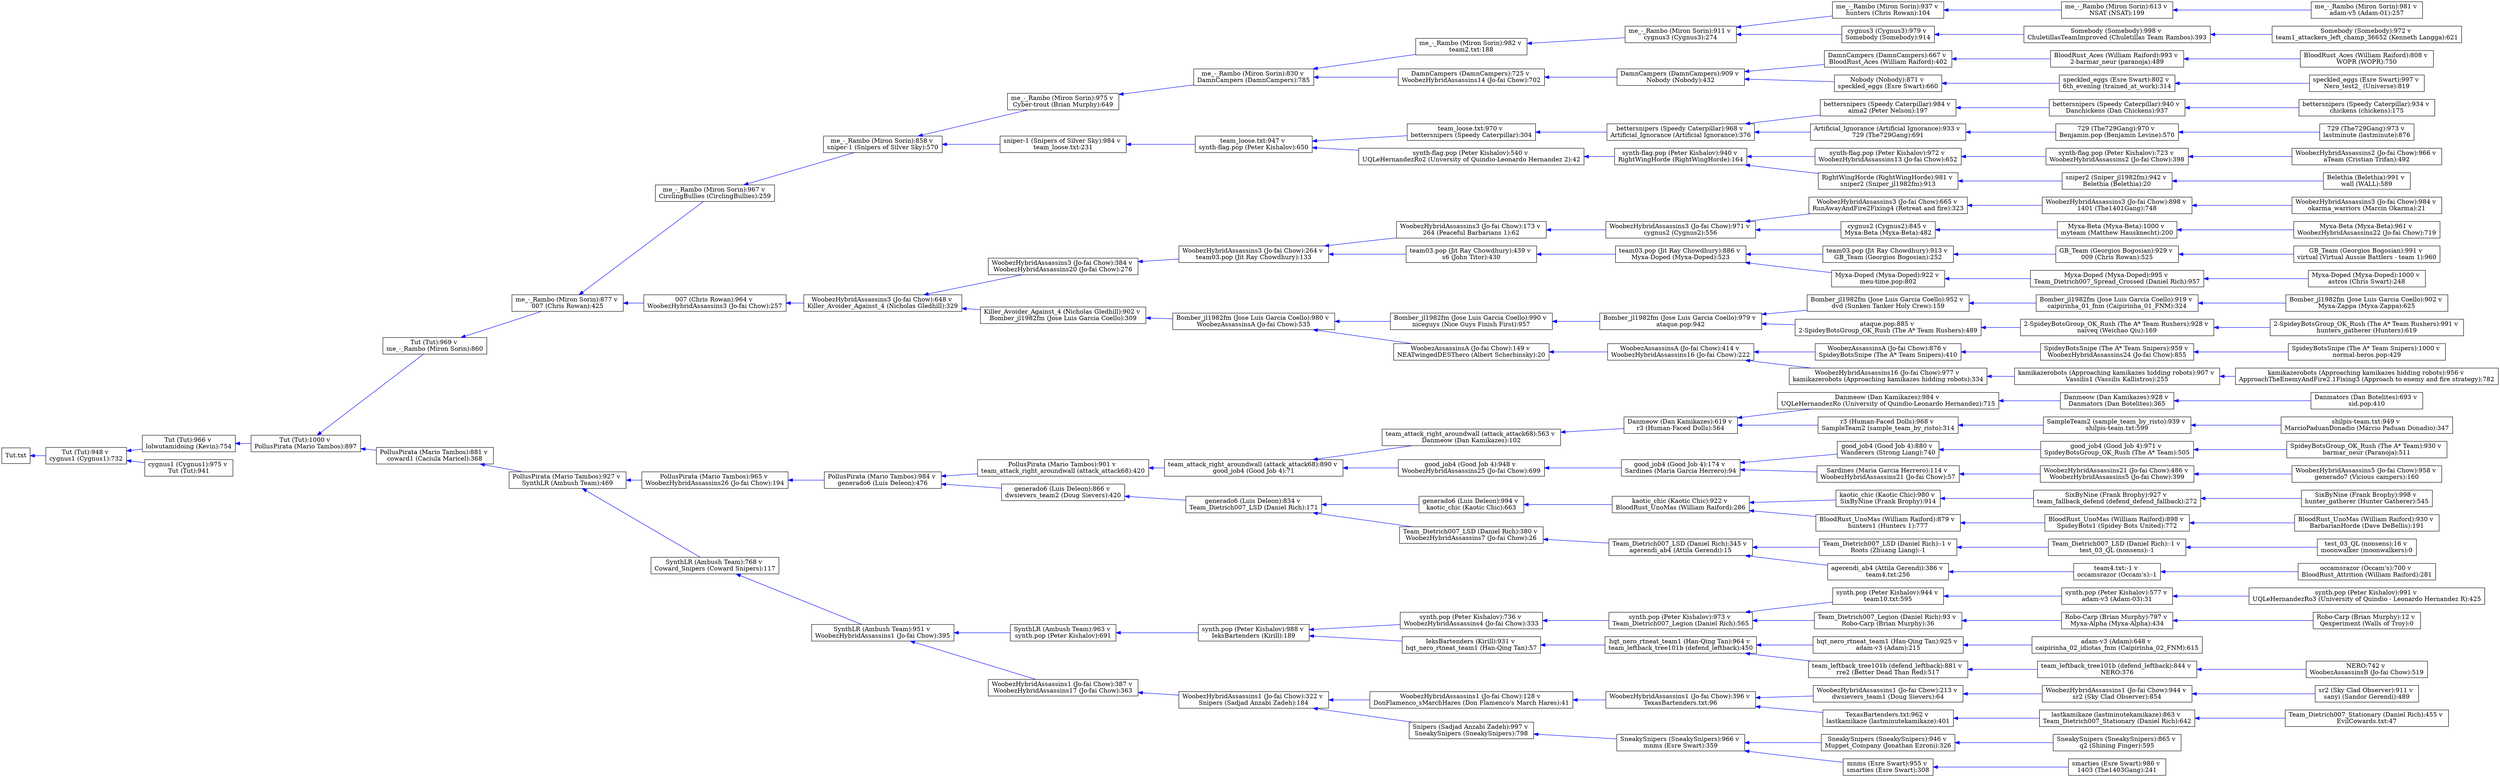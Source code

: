 digraph opennero_tourney_2011_losers {
  rankdir=RL;
node [ shape = box, label = "Tut (Tut):948 v \ncygnus1 (Cygnus1):732" ] 157;
node [ shape = box, label = "Tut.txt" ] 158;
157->158 [color=blue];
node [ shape = box, label = "Tut (Tut):966 v \nlolwutamidoing (Kevin):754" ] 159;
159->157 [color=blue];
node [ shape = box, label = "Tut (Tut):1000 v \nPollusPirata (Mario Tambos):897" ] 160;
160->159 [color=blue];
node [ shape = box, label = "Tut (Tut):969 v \nme_-_Rambo (Miron Sorin):860" ] 161;
161->160 [color=blue];
node [ shape = box, label = "me_-_Rambo (Miron Sorin):877 v \n007 (Chris Rowan):425" ] 162;
162->161 [color=blue];
node [ shape = box, label = "me_-_Rambo (Miron Sorin):967 v \nCirclingBullies (CirclingBullies):259" ] 163;
163->162 [color=blue];
node [ shape = box, label = "me_-_Rambo (Miron Sorin):858 v \nsniper-1 (Snipers of Silver Sky):570" ] 164;
164->163 [color=blue];
node [ shape = box, label = "me_-_Rambo (Miron Sorin):975 v \nCyber-trout (Brian Murphy):649" ] 165;
165->164 [color=blue];
node [ shape = box, label = "me_-_Rambo (Miron Sorin):830 v \nDamnCampers (DamnCampers):785" ] 166;
166->165 [color=blue];
node [ shape = box, label = "me_-_Rambo (Miron Sorin):982 v \nteam2.txt:188" ] 167;
167->166 [color=blue];
node [ shape = box, label = "me_-_Rambo (Miron Sorin):911 v \ncygnus3 (Cygnus3):274" ] 168;
168->167 [color=blue];
node [ shape = box, label = "me_-_Rambo (Miron Sorin):937 v \nhunters (Chris Rowan):104" ] 169;
169->168 [color=blue];
node [ shape = box, label = "me_-_Rambo (Miron Sorin):613 v \nNSAT (NSAT):199" ] 170;
170->169 [color=blue];
node [ shape = box, label = "me_-_Rambo (Miron Sorin):981 v \nadam-v5 (Adam-01):257" ] 171;
171->170 [color=blue];
node [ shape = box, label = "cygnus3 (Cygnus3):979 v \nSomebody (Somebody):914" ] 172;
172->168 [color=blue];
node [ shape = box, label = "Somebody (Somebody):998 v \nChuletillasTeamImproved (Chuletillas Team Rambos):393" ] 173;
173->172 [color=blue];
node [ shape = box, label = "Somebody (Somebody):972 v \nteam1_attackers_left_champ_36652 (Kenneth Langga):621" ] 174;
174->173 [color=blue];
node [ shape = box, label = "DamnCampers (DamnCampers):725 v \nWoobezHybridAssassins14 (Jo-fai Chow):702" ] 175;
175->166 [color=blue];
node [ shape = box, label = "DamnCampers (DamnCampers):909 v \nNobody (Nobody):432" ] 176;
176->175 [color=blue];
node [ shape = box, label = "DamnCampers (DamnCampers):667 v \nBloodRust_Aces (William Raiford):402" ] 177;
177->176 [color=blue];
node [ shape = box, label = "BloodRust_Aces (William Raiford):993 v \n2-barmar_neur (paranoja):489" ] 178;
178->177 [color=blue];
node [ shape = box, label = "BloodRust_Aces (William Raiford):808 v \nWOPR (WOPR):750" ] 179;
179->178 [color=blue];
node [ shape = box, label = "Nobody (Nobody):871 v \nspeckled_eggs (Esre Swart):660" ] 180;
180->176 [color=blue];
node [ shape = box, label = "speckled_eggs (Esre Swart):802 v \n6th_evening (trained_at_work):314" ] 181;
181->180 [color=blue];
node [ shape = box, label = "speckled_eggs (Esre Swart):997 v \nNero_test2_ (Universe):819" ] 182;
182->181 [color=blue];
node [ shape = box, label = "sniper-1 (Snipers of Silver Sky):984 v \nteam_loose.txt:231" ] 183;
183->164 [color=blue];
node [ shape = box, label = "team_loose.txt:947 v \nsynth-flag.pop (Peter Kishalov):650" ] 184;
184->183 [color=blue];
node [ shape = box, label = "team_loose.txt:970 v \nbettersnipers (Speedy Caterpillar):304" ] 185;
185->184 [color=blue];
node [ shape = box, label = "bettersnipers (Speedy Caterpillar):968 v \nArtificial_Ignorance (Artificial Ignorance):376" ] 186;
186->185 [color=blue];
node [ shape = box, label = "bettersnipers (Speedy Caterpillar):984 v \naima2 (Peter Nelson):197" ] 187;
187->186 [color=blue];
node [ shape = box, label = "bettersnipers (Speedy Caterpillar):940 v \nDanchickens (Dan Chickens):937" ] 188;
188->187 [color=blue];
node [ shape = box, label = "bettersnipers (Speedy Caterpillar):934 v \nchickens (chickens):175" ] 189;
189->188 [color=blue];
node [ shape = box, label = "Artificial_Ignorance (Artificial Ignorance):933 v \n729 (The729Gang):691" ] 190;
190->186 [color=blue];
node [ shape = box, label = "729 (The729Gang):970 v \nBenjamin.pop (Benjamin Levine):570" ] 191;
191->190 [color=blue];
node [ shape = box, label = "729 (The729Gang):973 v \nlastminute (lastminute):876" ] 192;
192->191 [color=blue];
node [ shape = box, label = "synth-flag.pop (Peter Kishalov):540 v \nUQLeHernandezRo2 (Unversity of Quindio-Leonardo Hernandez 2):42" ] 193;
193->184 [color=blue];
node [ shape = box, label = "synth-flag.pop (Peter Kishalov):940 v \nRightWingHorde (RightWingHorde):164" ] 194;
194->193 [color=blue];
node [ shape = box, label = "synth-flag.pop (Peter Kishalov):972 v \nWoobezHybridAssassins13 (Jo-fai Chow):652" ] 195;
195->194 [color=blue];
node [ shape = box, label = "synth-flag.pop (Peter Kishalov):723 v \nWoobezHybridAssassins2 (Jo-fai Chow):398" ] 196;
196->195 [color=blue];
node [ shape = box, label = "WoobezHybridAssassins2 (Jo-fai Chow):966 v \naTeam (Cristian Trifan):492" ] 197;
197->196 [color=blue];
node [ shape = box, label = "RightWingHorde (RightWingHorde):981 v \nsniper2 (Sniper_jl1982fm):913" ] 198;
198->194 [color=blue];
node [ shape = box, label = "sniper2 (Sniper_jl1982fm):942 v \nBelethia (Belethia):20" ] 199;
199->198 [color=blue];
node [ shape = box, label = "Belethia (Belethia):991 v \nwall (WALL):589" ] 200;
200->199 [color=blue];
node [ shape = box, label = "007 (Chris Rowan):964 v \nWoobezHybridAssassins3 (Jo-fai Chow):257" ] 201;
201->162 [color=blue];
node [ shape = box, label = "WoobezHybridAssassins3 (Jo-fai Chow):648 v \nKiller_Avoider_Against_4 (Nicholas Gledhill):329" ] 202;
202->201 [color=blue];
node [ shape = box, label = "WoobezHybridAssassins3 (Jo-fai Chow):384 v \nWoobezHybridAssassins20 (Jo-fai Chow):276" ] 203;
203->202 [color=blue];
node [ shape = box, label = "WoobezHybridAssassins3 (Jo-fai Chow):264 v \nteam03.pop (Jit Ray Chowdhury):133" ] 204;
204->203 [color=blue];
node [ shape = box, label = "WoobezHybridAssassins3 (Jo-fai Chow):173 v \n264 (Peaceful Barbarians 1):62" ] 205;
205->204 [color=blue];
node [ shape = box, label = "WoobezHybridAssassins3 (Jo-fai Chow):971 v \ncygnus2 (Cygnus2):556" ] 206;
206->205 [color=blue];
node [ shape = box, label = "WoobezHybridAssassins3 (Jo-fai Chow):665 v \nRunAwayAndFire2Fixing4 (Retreat and fire):323" ] 207;
207->206 [color=blue];
node [ shape = box, label = "WoobezHybridAssassins3 (Jo-fai Chow):898 v \n1401 (The1401Gang):748" ] 208;
208->207 [color=blue];
node [ shape = box, label = "WoobezHybridAssassins3 (Jo-fai Chow):984 v \nokarma_warriors (Marcin Okarma):21" ] 209;
209->208 [color=blue];
node [ shape = box, label = "cygnus2 (Cygnus2):845 v \nMyxa-Beta (Myxa-Beta):482" ] 210;
210->206 [color=blue];
node [ shape = box, label = "Myxa-Beta (Myxa-Beta):1000 v \nmyteam (Matthew Hausknecht):200" ] 211;
211->210 [color=blue];
node [ shape = box, label = "Myxa-Beta (Myxa-Beta):961 v \nWoobezHybridAssassins22 (Jo-fai Chow):719" ] 212;
212->211 [color=blue];
node [ shape = box, label = "team03.pop (Jit Ray Chowdhury):439 v \ns6 (John Titor):430" ] 213;
213->204 [color=blue];
node [ shape = box, label = "team03.pop (Jit Ray Chowdhury):886 v \nMyxa-Doped (Myxa-Doped):523" ] 214;
214->213 [color=blue];
node [ shape = box, label = "team03.pop (Jit Ray Chowdhury):913 v \nGB_Team (Georgios Bogosian):252" ] 215;
215->214 [color=blue];
node [ shape = box, label = "GB_Team (Georgios Bogosian):929 v \n009 (Chris Rowan):525" ] 216;
216->215 [color=blue];
node [ shape = box, label = "GB_Team (Georgios Bogosian):991 v \nvirtual (Virtual Aussie Battlers - team 1):960" ] 217;
217->216 [color=blue];
node [ shape = box, label = "Myxa-Doped (Myxa-Doped):922 v \nmeu-time.pop:802" ] 218;
218->214 [color=blue];
node [ shape = box, label = "Myxa-Doped (Myxa-Doped):995 v \nTeam_Dietrich007_Spread_Crossed (Daniel Rich):957" ] 219;
219->218 [color=blue];
node [ shape = box, label = "Myxa-Doped (Myxa-Doped):1000 v \nastros (Chris Swart):248" ] 220;
220->219 [color=blue];
node [ shape = box, label = "Killer_Avoider_Against_4 (Nicholas Gledhill):902 v \nBomber_jl1982fm (Jose Luis Garcia Coello):309" ] 221;
221->202 [color=blue];
node [ shape = box, label = "Bomber_jl1982fm (Jose Luis Garcia Coello):980 v \nWoobezAssassinsA (Jo-fai Chow):535" ] 222;
222->221 [color=blue];
node [ shape = box, label = "Bomber_jl1982fm (Jose Luis Garcia Coello):990 v \nniceguys (Nice Guys Finish First):957" ] 223;
223->222 [color=blue];
node [ shape = box, label = "Bomber_jl1982fm (Jose Luis Garcia Coello):979 v \nataque.pop:942" ] 224;
224->223 [color=blue];
node [ shape = box, label = "Bomber_jl1982fm (Jose Luis Garcia Coello):952 v \ndvd (Sunken Tanker Holy Crew):159" ] 225;
225->224 [color=blue];
node [ shape = box, label = "Bomber_jl1982fm (Jose Luis Garcia Coello):919 v \ncaipirinha_01_fnm (Caipirinha_01_FNM):324" ] 226;
226->225 [color=blue];
node [ shape = box, label = "Bomber_jl1982fm (Jose Luis Garcia Coello):902 v \nMyxa-Zappa (Myxa-Zappa):625" ] 227;
227->226 [color=blue];
node [ shape = box, label = "ataque.pop:885 v \n2-SpideyBotsGroup_OK_Rush (The A* Team Rushers):489" ] 228;
228->224 [color=blue];
node [ shape = box, label = "2-SpideyBotsGroup_OK_Rush (The A* Team Rushers):928 v \nnaiveq (Weichao Qiu):169" ] 229;
229->228 [color=blue];
node [ shape = box, label = "2-SpideyBotsGroup_OK_Rush (The A* Team Rushers):991 v \nhunters_gatherer (Hunters):619" ] 230;
230->229 [color=blue];
node [ shape = box, label = "WoobezAssassinsA (Jo-fai Chow):149 v \nNEATwingedDESThero (Albert Scherbinsky):20" ] 231;
231->222 [color=blue];
node [ shape = box, label = "WoobezAssassinsA (Jo-fai Chow):414 v \nWoobezHybridAssassins16 (Jo-fai Chow):222" ] 232;
232->231 [color=blue];
node [ shape = box, label = "WoobezAssassinsA (Jo-fai Chow):876 v \nSpideyBotsSnipe (The A* Team Snipers):410" ] 233;
233->232 [color=blue];
node [ shape = box, label = "SpideyBotsSnipe (The A* Team Snipers):959 v \nWoobezHybridAssassins24 (Jo-fai Chow):855" ] 234;
234->233 [color=blue];
node [ shape = box, label = "SpideyBotsSnipe (The A* Team Snipers):1000 v \nnormal-heros.pop:429" ] 235;
235->234 [color=blue];
node [ shape = box, label = "WoobezHybridAssassins16 (Jo-fai Chow):977 v \nkamikazerobots (Approaching kamikazes hidding robots):334" ] 236;
236->232 [color=blue];
node [ shape = box, label = "kamikazerobots (Approaching kamikazes hidding robots):907 v \nVassilis1 (Vassilis Kallistros):255" ] 237;
237->236 [color=blue];
node [ shape = box, label = "kamikazerobots (Approaching kamikazes hidding robots):956 v \nApproachTheEnemyAndFire2.1Fixing3 (Approach to enemy and fire strategy):782" ] 238;
238->237 [color=blue];
node [ shape = box, label = "PollusPirata (Mario Tambos):881 v \ncoward1 (Caciula Maricel):368" ] 239;
239->160 [color=blue];
node [ shape = box, label = "PollusPirata (Mario Tambos):927 v \nSynthLR (Ambush Team):469" ] 240;
240->239 [color=blue];
node [ shape = box, label = "PollusPirata (Mario Tambos):965 v \nWoobezHybridAssassins26 (Jo-fai Chow):194" ] 241;
241->240 [color=blue];
node [ shape = box, label = "PollusPirata (Mario Tambos):984 v \ngenerado6 (Luis Deleon):476" ] 242;
242->241 [color=blue];
node [ shape = box, label = "PollusPirata (Mario Tambos):901 v \nteam_attack_right_aroundwall (attack_attack68):420" ] 243;
243->242 [color=blue];
node [ shape = box, label = "team_attack_right_aroundwall (attack_attack68):890 v \ngood_job4 (Good Job 4):71" ] 244;
244->243 [color=blue];
node [ shape = box, label = "team_attack_right_aroundwall (attack_attack68):563 v \nDanmeow (Dan Kamikazes):102" ] 245;
245->244 [color=blue];
node [ shape = box, label = "Danmeow (Dan Kamikazes):619 v \nr3 (Human-Faced Dolls):564" ] 246;
246->245 [color=blue];
node [ shape = box, label = "Danmeow (Dan Kamikazes):984 v \nUQLeHernandezRo (University of Quindio-Leonardo Hernandez):715" ] 247;
247->246 [color=blue];
node [ shape = box, label = "Danmeow (Dan Kamikazes):928 v \nDanmators (Dan Botelites):365" ] 248;
248->247 [color=blue];
node [ shape = box, label = "Danmators (Dan Botelites):693 v \nsid.pop:410" ] 249;
249->248 [color=blue];
node [ shape = box, label = "r3 (Human-Faced Dolls):968 v \nSampleTeam2 (sample_team_by_risto):314" ] 250;
250->246 [color=blue];
node [ shape = box, label = "SampleTeam2 (sample_team_by_risto):939 v \nshilpis-team.txt:599" ] 251;
251->250 [color=blue];
node [ shape = box, label = "shilpis-team.txt:949 v \nMarcioPaduanDonadio (Márcio Paduan Donadio):347" ] 252;
252->251 [color=blue];
node [ shape = box, label = "good_job4 (Good Job 4):948 v \nWoobezHybridAssassins25 (Jo-fai Chow):699" ] 253;
253->244 [color=blue];
node [ shape = box, label = "good_job4 (Good Job 4):174 v \nSardines (Maria Garcia Herrero):94" ] 254;
254->253 [color=blue];
node [ shape = box, label = "good_job4 (Good Job 4):880 v \nWanderers (Strong Liang):740" ] 255;
255->254 [color=blue];
node [ shape = box, label = "good_job4 (Good Job 4):971 v \nSpideyBotsGroup_OK_Rush (The A* Team):505" ] 256;
256->255 [color=blue];
node [ shape = box, label = "SpideyBotsGroup_OK_Rush (The A* Team):930 v \nbarmar_neur (Paranoja):511" ] 257;
257->256 [color=blue];
node [ shape = box, label = "Sardines (Maria Garcia Herrero):114 v \nWoobezHybridAssassins21 (Jo-fai Chow):57" ] 258;
258->254 [color=blue];
node [ shape = box, label = "WoobezHybridAssassins21 (Jo-fai Chow):486 v \nWoobezHybridAssassins5 (Jo-fai Chow):399" ] 259;
259->258 [color=blue];
node [ shape = box, label = "WoobezHybridAssassins5 (Jo-fai Chow):958 v \ngenerado7 (Vicious campers):160" ] 260;
260->259 [color=blue];
node [ shape = box, label = "generado6 (Luis Deleon):866 v \ndwsievers_team2 (Doug Sievers):420" ] 261;
261->242 [color=blue];
node [ shape = box, label = "generado6 (Luis Deleon):834 v \nTeam_Dietrich007_LSD (Daniel Rich):171" ] 262;
262->261 [color=blue];
node [ shape = box, label = "generado6 (Luis Deleon):994 v \nkaotic_chic (Kaotic Chic):663" ] 263;
263->262 [color=blue];
node [ shape = box, label = "kaotic_chic (Kaotic Chic):922 v \nBloodRust_UnoMas (William Raiford):286" ] 264;
264->263 [color=blue];
node [ shape = box, label = "kaotic_chic (Kaotic Chic):980 v \nSixByNine (Frank Brophy):914" ] 265;
265->264 [color=blue];
node [ shape = box, label = "SixByNine (Frank Brophy):927 v \nteam_fallback_defend (defend_defend_fallback):272" ] 266;
266->265 [color=blue];
node [ shape = box, label = "SixByNine (Frank Brophy):998 v \nhunter_gatherer (Hunter Gatherer):545" ] 267;
267->266 [color=blue];
node [ shape = box, label = "BloodRust_UnoMas (William Raiford):879 v \nhunters1 (Hunters 1):777" ] 268;
268->264 [color=blue];
node [ shape = box, label = "BloodRust_UnoMas (William Raiford):898 v \nSpideyBots1 (Spidey Bots United):772" ] 269;
269->268 [color=blue];
node [ shape = box, label = "BloodRust_UnoMas (William Raiford):930 v \nBarbarianHorde (Dave DeBellis):191" ] 270;
270->269 [color=blue];
node [ shape = box, label = "Team_Dietrich007_LSD (Daniel Rich):380 v \nWoobezHybridAssassins7 (Jo-fai Chow):26" ] 271;
271->262 [color=blue];
node [ shape = box, label = "Team_Dietrich007_LSD (Daniel Rich):345 v \nagerendi_ab4 (Attila Gerendi):15" ] 272;
272->271 [color=blue];
node [ shape = box, label = "Team_Dietrich007_LSD (Daniel Rich):-1 v \nRoots (Zhuang Liang):-1" ] 273;
273->272 [color=blue];
node [ shape = box, label = "Team_Dietrich007_LSD (Daniel Rich):-1 v \ntest_03_QL (nonsens):-1" ] 274;
274->273 [color=blue];
node [ shape = box, label = "test_03_QL (nonsens):16 v \nmoonwalker (moonwalkers):0" ] 275;
275->274 [color=blue];
node [ shape = box, label = "agerendi_ab4 (Attila Gerendi):386 v \nteam4.txt:256" ] 276;
276->272 [color=blue];
node [ shape = box, label = "team4.txt:-1 v \noccamsrazor (Occam's):-1" ] 277;
277->276 [color=blue];
node [ shape = box, label = "occamsrazor (Occam's):700 v \nBloodRust_Attrition (William Raiford):281" ] 278;
278->277 [color=blue];
node [ shape = box, label = "SynthLR (Ambush Team):768 v \nCoward_Snipers (Coward Snipers):117" ] 279;
279->240 [color=blue];
node [ shape = box, label = "SynthLR (Ambush Team):951 v \nWoobezHybridAssassins1 (Jo-fai Chow):395" ] 280;
280->279 [color=blue];
node [ shape = box, label = "SynthLR (Ambush Team):963 v \nsynth.pop (Peter Kishalov):691" ] 281;
281->280 [color=blue];
node [ shape = box, label = "synth.pop (Peter Kishalov):988 v \nIeksBartenders (Kirill):189" ] 282;
282->281 [color=blue];
node [ shape = box, label = "synth.pop (Peter Kishalov):736 v \nWoobezHybridAssassins4 (Jo-fai Chow):333" ] 283;
283->282 [color=blue];
node [ shape = box, label = "synth.pop (Peter Kishalov):973 v \nTeam_Dietrich007_Legion (Daniel Rich):565" ] 284;
284->283 [color=blue];
node [ shape = box, label = "synth.pop (Peter Kishalov):944 v \nteam10.txt:595" ] 285;
285->284 [color=blue];
node [ shape = box, label = "synth.pop (Peter Kishalov):577 v \nadam-v3 (Adam-03):31" ] 286;
286->285 [color=blue];
node [ shape = box, label = "synth.pop (Peter Kishalov):991 v \nUQLeHernandezRo3 (University of Quindio - Leonardo Hernandez R):425" ] 287;
287->286 [color=blue];
node [ shape = box, label = "Team_Dietrich007_Legion (Daniel Rich):93 v \nRobo-Carp (Brian Murphy):36" ] 288;
288->284 [color=blue];
node [ shape = box, label = "Robo-Carp (Brian Murphy):797 v \nMyxa-Alpha (Myxa-Alpha):434" ] 289;
289->288 [color=blue];
node [ shape = box, label = "Robo-Carp (Brian Murphy):12 v \nQexperiment (Walls of Troy):0" ] 290;
290->289 [color=blue];
node [ shape = box, label = "IeksBartenders (Kirill):931 v \nhqt_nero_rtneat_team1 (Han-Qing Tan):57" ] 291;
291->282 [color=blue];
node [ shape = box, label = "hqt_nero_rtneat_team1 (Han-Qing Tan):964 v \nteam_leftback_tree101b (defend_leftback):450" ] 292;
292->291 [color=blue];
node [ shape = box, label = "hqt_nero_rtneat_team1 (Han-Qing Tan):925 v \nadam-v3 (Adam):215" ] 293;
293->292 [color=blue];
node [ shape = box, label = "adam-v3 (Adam):648 v \ncaipirinha_02_idiotas_fnm (Caipirinha_02_FNM):615" ] 294;
294->293 [color=blue];
node [ shape = box, label = "team_leftback_tree101b (defend_leftback):881 v \nrre2 (Better Dead Than Red):517" ] 295;
295->292 [color=blue];
node [ shape = box, label = "team_leftback_tree101b (defend_leftback):844 v \nNERO:376" ] 296;
296->295 [color=blue];
node [ shape = box, label = "NERO:742 v \nWoobezAssassinsB (Jo-fai Chow):519" ] 297;
297->296 [color=blue];
node [ shape = box, label = "WoobezHybridAssassins1 (Jo-fai Chow):387 v \nWoobezHybridAssassins17 (Jo-fai Chow):363" ] 298;
298->280 [color=blue];
node [ shape = box, label = "WoobezHybridAssassins1 (Jo-fai Chow):322 v \nSnipers (Sadjad Anzabi Zadeh):184" ] 299;
299->298 [color=blue];
node [ shape = box, label = "WoobezHybridAssassins1 (Jo-fai Chow):128 v \nDonFlamenco_sMarchHares (Don Flamenco's March Hares):41" ] 300;
300->299 [color=blue];
node [ shape = box, label = "WoobezHybridAssassins1 (Jo-fai Chow):396 v \nTexasBartenders.txt:96" ] 301;
301->300 [color=blue];
node [ shape = box, label = "WoobezHybridAssassins1 (Jo-fai Chow):213 v \ndwsievers_team1 (Doug Sievers):64" ] 302;
302->301 [color=blue];
node [ shape = box, label = "WoobezHybridAssassins1 (Jo-fai Chow):944 v \nsr2 (Sky Clad Observer):854" ] 303;
303->302 [color=blue];
node [ shape = box, label = "sr2 (Sky Clad Observer):911 v \nsanyi (Sandor Gerendi):489" ] 304;
304->303 [color=blue];
node [ shape = box, label = "TexasBartenders.txt:962 v \nlastkamikaze (lastminutekamikaze):401" ] 305;
305->301 [color=blue];
node [ shape = box, label = "lastkamikaze (lastminutekamikaze):863 v \nTeam_Dietrich007_Stationary (Daniel Rich):642" ] 306;
306->305 [color=blue];
node [ shape = box, label = "Team_Dietrich007_Stationary (Daniel Rich):455 v \nEvilCowards.txt:47" ] 307;
307->306 [color=blue];
node [ shape = box, label = "Snipers (Sadjad Anzabi Zadeh):997 v \nSneakySnipers (SneakySnipers):798" ] 308;
308->299 [color=blue];
node [ shape = box, label = "SneakySnipers (SneakySnipers):966 v \nmnms (Esre Swart):359" ] 309;
309->308 [color=blue];
node [ shape = box, label = "SneakySnipers (SneakySnipers):946 v \nMuppet_Company (Jonathan Ezroni):326" ] 310;
310->309 [color=blue];
node [ shape = box, label = "SneakySnipers (SneakySnipers):865 v \nq2 (Shining Finger):595" ] 311;
311->310 [color=blue];
node [ shape = box, label = "mnms (Esre Swart):955 v \nsmarties (Esre Swart):308" ] 312;
312->309 [color=blue];
node [ shape = box, label = "smarties (Esre Swart):986 v \n1403 (The1403Gang):241" ] 313;
313->312 [color=blue];
node [ shape = box, label = "cygnus1 (Cygnus1):975 v \nTut (Tut):941" ] 314;
314->157 [color=blue];
}

